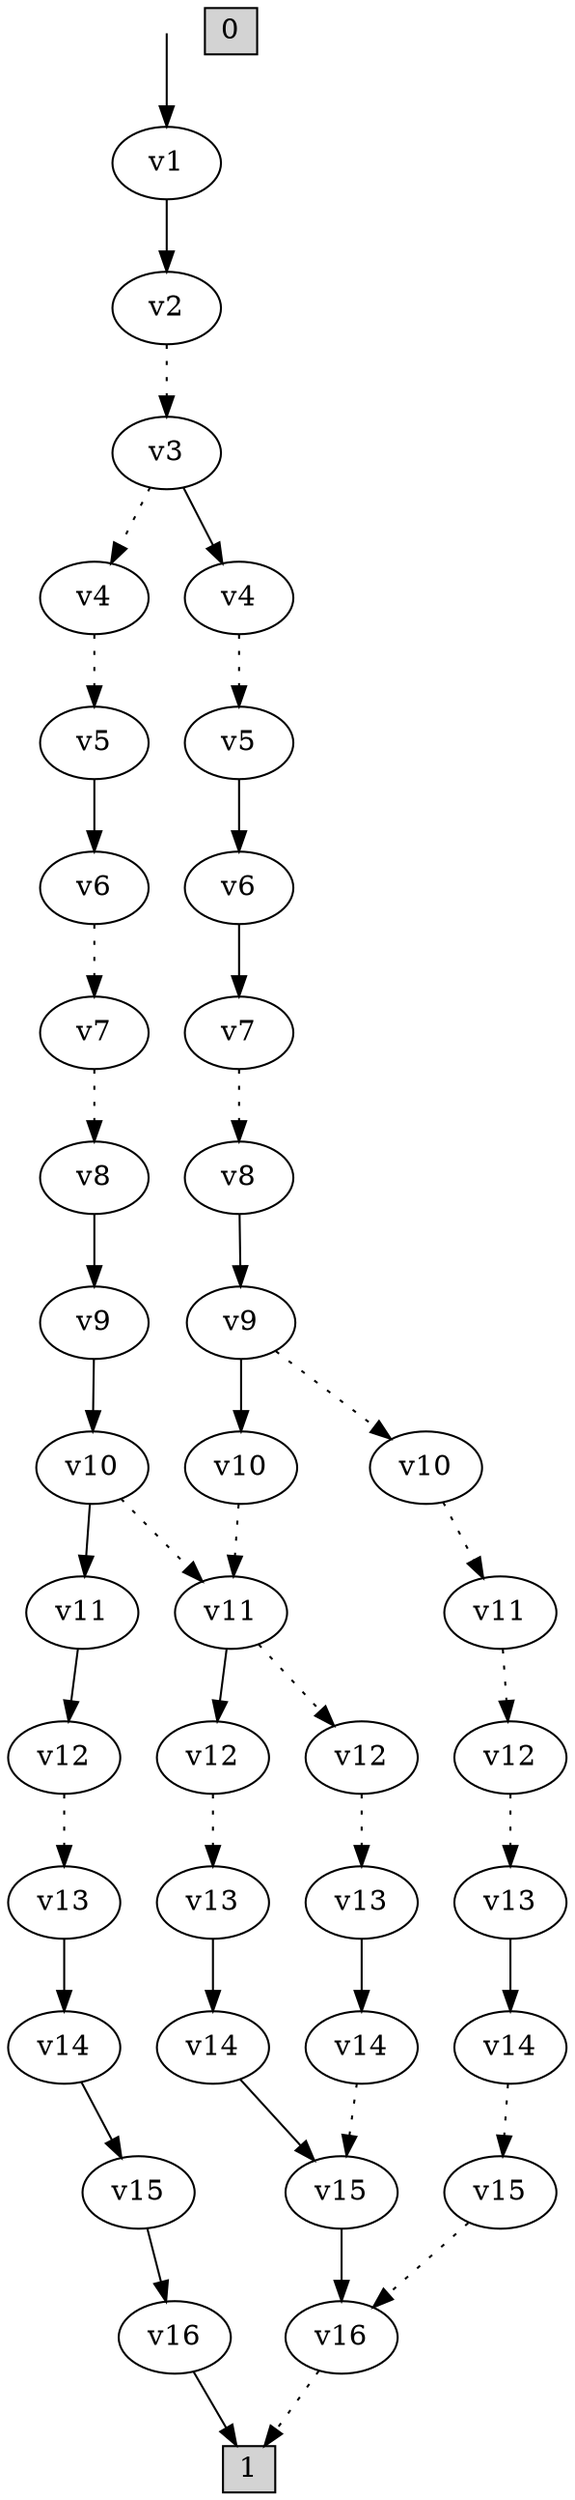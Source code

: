 digraph G {
 init__ [label="", style=invis, height=0, width=0];
 init__ -> 115;115[label="v1"];
115-> 112 [style=filled];
112[label="v2"];
112-> 109 [style=dotted];
109[label="v3"];
109-> 67 [style=dotted];
109-> 106 [style=filled];
106[label="v4"];
106-> 103 [style=dotted];
103[label="v5"];
103-> 100 [style=filled];
100[label="v6"];
100-> 97 [style=filled];
97[label="v7"];
97-> 94 [style=dotted];
94[label="v8"];
94-> 91 [style=filled];
91[label="v9"];
91-> 85 [style=dotted];
91-> 88 [style=filled];
88[label="v10"];
88-> 28 [style=dotted];
28[label="v11"];
28-> 16 [style=dotted];
28-> 25 [style=filled];
25[label="v12"];
25-> 22 [style=dotted];
22[label="v13"];
22-> 19 [style=filled];
19[label="v14"];
19-> 7 [style=filled];
7[label="v15"];
7-> 4 [style=filled];
4[label="v16"];
4-> 1 [style=dotted];
16[label="v12"];
16-> 13 [style=dotted];
13[label="v13"];
13-> 10 [style=filled];
10[label="v14"];
10-> 7 [style=dotted];
85[label="v10"];
85-> 82 [style=dotted];
82[label="v11"];
82-> 79 [style=dotted];
79[label="v12"];
79-> 76 [style=dotted];
76[label="v13"];
76-> 73 [style=filled];
73[label="v14"];
73-> 70 [style=dotted];
70[label="v15"];
70-> 4 [style=dotted];
67[label="v4"];
67-> 64 [style=dotted];
64[label="v5"];
64-> 61 [style=filled];
61[label="v6"];
61-> 58 [style=dotted];
58[label="v7"];
58-> 55 [style=dotted];
55[label="v8"];
55-> 52 [style=filled];
52[label="v9"];
52-> 49 [style=filled];
49[label="v10"];
49-> 28 [style=dotted];
49-> 46 [style=filled];
46[label="v11"];
46-> 43 [style=filled];
43[label="v12"];
43-> 40 [style=dotted];
40[label="v13"];
40-> 37 [style=filled];
37[label="v14"];
37-> 34 [style=filled];
34[label="v15"];
34-> 31 [style=filled];
31[label="v16"];
31-> 1 [style=filled];
0 [shape=box, label="0", style=filled, shape=box, height=0.3, width=0.3];
1 [shape=box, label="1", style=filled, shape=box, height=0.3, width=0.3];

}